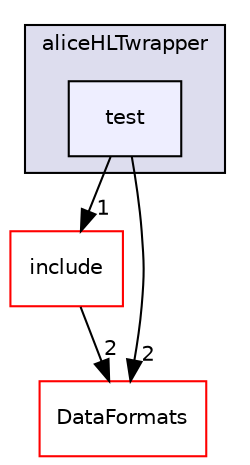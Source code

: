 digraph "/home/travis/build/AliceO2Group/AliceO2/Utilities/aliceHLTwrapper/test" {
  bgcolor=transparent;
  compound=true
  node [ fontsize="10", fontname="Helvetica"];
  edge [ labelfontsize="10", labelfontname="Helvetica"];
  subgraph clusterdir_89404594baeba009a250b72877027579 {
    graph [ bgcolor="#ddddee", pencolor="black", label="aliceHLTwrapper" fontname="Helvetica", fontsize="10", URL="dir_89404594baeba009a250b72877027579.html"]
  dir_ca7d1572a272ad7d8c57f26623bb83b1 [shape=box, label="test", style="filled", fillcolor="#eeeeff", pencolor="black", URL="dir_ca7d1572a272ad7d8c57f26623bb83b1.html"];
  }
  dir_37b72e6c4ddd7d8ec45fb5fa8751df88 [shape=box label="include" color="red" URL="dir_37b72e6c4ddd7d8ec45fb5fa8751df88.html"];
  dir_2171f7ec022c5423887b07c69b2f5b48 [shape=box label="DataFormats" color="red" URL="dir_2171f7ec022c5423887b07c69b2f5b48.html"];
  dir_37b72e6c4ddd7d8ec45fb5fa8751df88->dir_2171f7ec022c5423887b07c69b2f5b48 [headlabel="2", labeldistance=1.5 headhref="dir_000259_000032.html"];
  dir_ca7d1572a272ad7d8c57f26623bb83b1->dir_37b72e6c4ddd7d8ec45fb5fa8751df88 [headlabel="1", labeldistance=1.5 headhref="dir_000262_000259.html"];
  dir_ca7d1572a272ad7d8c57f26623bb83b1->dir_2171f7ec022c5423887b07c69b2f5b48 [headlabel="2", labeldistance=1.5 headhref="dir_000262_000032.html"];
}
